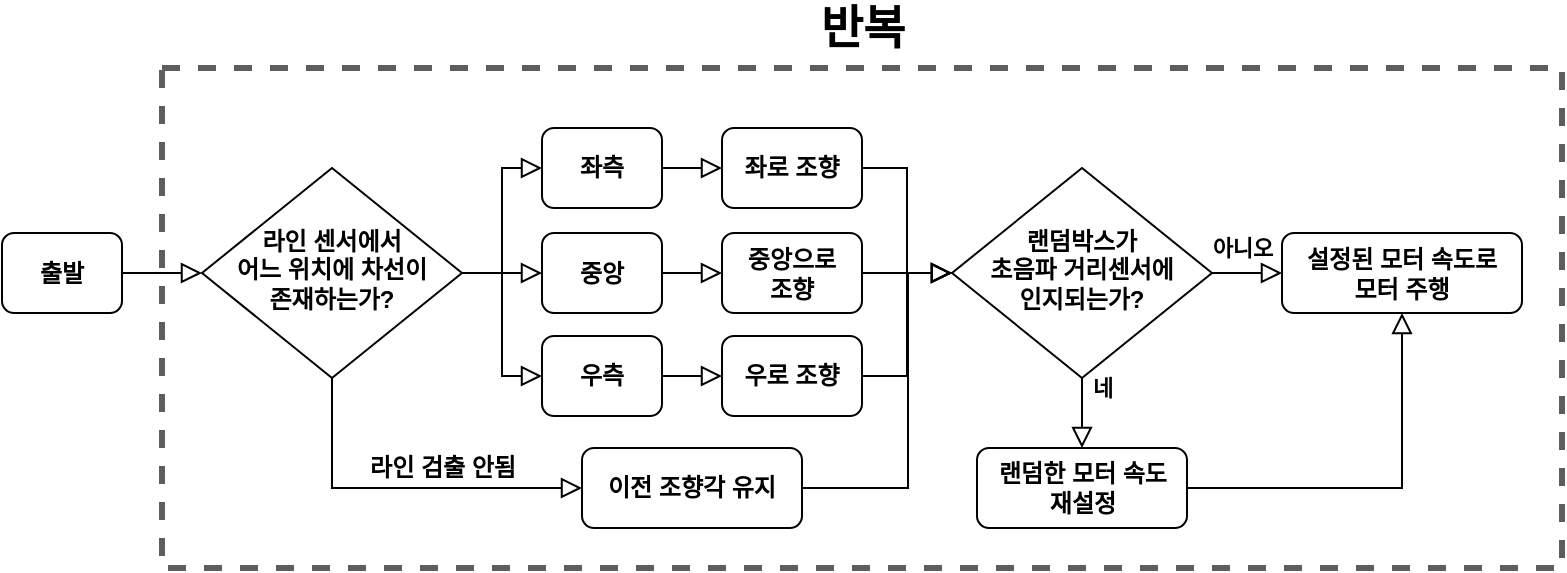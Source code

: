<mxfile type="github" version="12.5.1">
  <diagram id="C5RBs43oDa-KdzZeNtuy" name="Page-1">
    <mxGraphModel grid="1" dx="865" dy="480" gridSize="10" guides="1" tooltips="1" connect="1" arrows="1" fold="1" page="1" pageScale="1" pageWidth="1169" pageHeight="827" math="0" shadow="0">
      <root>
        <mxCell id="WIyWlLk6GJQsqaUBKTNV-0"/>
        <mxCell id="WIyWlLk6GJQsqaUBKTNV-1" parent="WIyWlLk6GJQsqaUBKTNV-0"/>
        <mxCell id="gYuljT_NruUoef0fMrFO-0" value="" parent="WIyWlLk6GJQsqaUBKTNV-1" vertex="1" style="rounded=0;whiteSpace=wrap;html=1;fillColor=none;dashed=1;strokeWidth=3;strokeColor=#5E5E5E;">
          <mxGeometry as="geometry" x="160" y="190" width="700" height="250"/>
        </mxCell>
        <mxCell id="GxkiA4aT5WZfQ0APfjsJ-1" value="출발" parent="WIyWlLk6GJQsqaUBKTNV-1" vertex="1" style="rounded=1;whiteSpace=wrap;html=1;fontSize=12;glass=0;strokeWidth=1;shadow=0;fontStyle=1">
          <mxGeometry as="geometry" x="80" y="272.5" width="60" height="40"/>
        </mxCell>
        <mxCell id="GxkiA4aT5WZfQ0APfjsJ-4" value="" parent="WIyWlLk6GJQsqaUBKTNV-1" style="rounded=0;html=1;jettySize=auto;orthogonalLoop=1;fontSize=11;endArrow=block;endFill=0;endSize=8;strokeWidth=1;shadow=0;labelBackgroundColor=none;edgeStyle=orthogonalEdgeStyle;exitX=1;exitY=0.5;exitDx=0;exitDy=0;entryX=0;entryY=0.5;entryDx=0;entryDy=0;" source="GxkiA4aT5WZfQ0APfjsJ-1" target="GxkiA4aT5WZfQ0APfjsJ-28" edge="1">
          <mxGeometry as="geometry" relative="1">
            <mxPoint as="sourcePoint" x="560" y="412.5"/>
            <mxPoint as="targetPoint" x="220" y="292.5"/>
          </mxGeometry>
        </mxCell>
        <mxCell id="GxkiA4aT5WZfQ0APfjsJ-28" value="라인 센서에서&lt;br&gt;어느 위치에 차선이&lt;br&gt;존재하는가?" parent="WIyWlLk6GJQsqaUBKTNV-1" vertex="1" style="rhombus;whiteSpace=wrap;html=1;shadow=0;fontFamily=Helvetica;fontSize=12;align=center;strokeWidth=1;spacing=6;spacingTop=-4;fontStyle=1">
          <mxGeometry as="geometry" x="180" y="240" width="130" height="105"/>
        </mxCell>
        <mxCell id="GxkiA4aT5WZfQ0APfjsJ-29" value="좌측" parent="WIyWlLk6GJQsqaUBKTNV-1" vertex="1" style="rounded=1;whiteSpace=wrap;html=1;fontSize=12;glass=0;strokeWidth=1;shadow=0;fontStyle=1">
          <mxGeometry as="geometry" x="350" y="220" width="60" height="40"/>
        </mxCell>
        <mxCell id="GxkiA4aT5WZfQ0APfjsJ-30" value="중앙" parent="WIyWlLk6GJQsqaUBKTNV-1" vertex="1" style="rounded=1;whiteSpace=wrap;html=1;fontSize=12;glass=0;strokeWidth=1;shadow=0;fontStyle=1">
          <mxGeometry as="geometry" x="350" y="272.5" width="60" height="40"/>
        </mxCell>
        <mxCell id="GxkiA4aT5WZfQ0APfjsJ-31" value="우측" parent="WIyWlLk6GJQsqaUBKTNV-1" vertex="1" style="rounded=1;whiteSpace=wrap;html=1;fontSize=12;glass=0;strokeWidth=1;shadow=0;fontStyle=1">
          <mxGeometry as="geometry" x="350" y="324" width="60" height="40"/>
        </mxCell>
        <mxCell id="GxkiA4aT5WZfQ0APfjsJ-32" value="" parent="WIyWlLk6GJQsqaUBKTNV-1" style="rounded=0;html=1;jettySize=auto;orthogonalLoop=1;fontSize=11;endArrow=block;endFill=0;endSize=8;strokeWidth=1;shadow=0;labelBackgroundColor=none;edgeStyle=orthogonalEdgeStyle;exitX=1;exitY=0.5;exitDx=0;exitDy=0;entryX=0;entryY=0.5;entryDx=0;entryDy=0;" source="GxkiA4aT5WZfQ0APfjsJ-28" target="GxkiA4aT5WZfQ0APfjsJ-29" edge="1">
          <mxGeometry as="geometry" relative="1">
            <mxPoint as="sourcePoint" x="140" y="303"/>
            <mxPoint as="targetPoint" x="180" y="303"/>
          </mxGeometry>
        </mxCell>
        <mxCell id="GxkiA4aT5WZfQ0APfjsJ-33" value="" parent="WIyWlLk6GJQsqaUBKTNV-1" style="rounded=0;html=1;jettySize=auto;orthogonalLoop=1;fontSize=11;endArrow=block;endFill=0;endSize=8;strokeWidth=1;shadow=0;labelBackgroundColor=none;edgeStyle=orthogonalEdgeStyle;exitX=1;exitY=0.5;exitDx=0;exitDy=0;entryX=0;entryY=0.5;entryDx=0;entryDy=0;" source="GxkiA4aT5WZfQ0APfjsJ-28" target="GxkiA4aT5WZfQ0APfjsJ-30" edge="1">
          <mxGeometry as="geometry" relative="1">
            <mxPoint as="sourcePoint" x="310" y="303"/>
            <mxPoint as="targetPoint" x="360" y="250"/>
          </mxGeometry>
        </mxCell>
        <mxCell id="GxkiA4aT5WZfQ0APfjsJ-34" value="" parent="WIyWlLk6GJQsqaUBKTNV-1" style="rounded=0;html=1;jettySize=auto;orthogonalLoop=1;fontSize=11;endArrow=block;endFill=0;endSize=8;strokeWidth=1;shadow=0;labelBackgroundColor=none;edgeStyle=orthogonalEdgeStyle;exitX=1;exitY=0.5;exitDx=0;exitDy=0;entryX=0;entryY=0.5;entryDx=0;entryDy=0;" source="GxkiA4aT5WZfQ0APfjsJ-28" target="GxkiA4aT5WZfQ0APfjsJ-31" edge="1">
          <mxGeometry as="geometry" relative="1">
            <mxPoint as="sourcePoint" x="310" y="303"/>
            <mxPoint as="targetPoint" x="360" y="303"/>
          </mxGeometry>
        </mxCell>
        <mxCell id="GxkiA4aT5WZfQ0APfjsJ-35" value="좌로 조향" parent="WIyWlLk6GJQsqaUBKTNV-1" vertex="1" style="rounded=1;whiteSpace=wrap;html=1;fontSize=12;glass=0;strokeWidth=1;shadow=0;fontStyle=1">
          <mxGeometry as="geometry" x="440" y="220" width="70" height="40"/>
        </mxCell>
        <mxCell id="GxkiA4aT5WZfQ0APfjsJ-36" value="중앙으로&lt;br&gt;조향" parent="WIyWlLk6GJQsqaUBKTNV-1" vertex="1" style="rounded=1;whiteSpace=wrap;html=1;fontSize=12;glass=0;strokeWidth=1;shadow=0;fontStyle=1">
          <mxGeometry as="geometry" x="440" y="272.5" width="70" height="40"/>
        </mxCell>
        <mxCell id="GxkiA4aT5WZfQ0APfjsJ-37" value="우로 조향" parent="WIyWlLk6GJQsqaUBKTNV-1" vertex="1" style="rounded=1;whiteSpace=wrap;html=1;fontSize=12;glass=0;strokeWidth=1;shadow=0;fontStyle=1">
          <mxGeometry as="geometry" x="440" y="324" width="70" height="40"/>
        </mxCell>
        <mxCell id="GxkiA4aT5WZfQ0APfjsJ-38" value="" parent="WIyWlLk6GJQsqaUBKTNV-1" style="rounded=0;html=1;jettySize=auto;orthogonalLoop=1;fontSize=11;endArrow=block;endFill=0;endSize=8;strokeWidth=1;shadow=0;labelBackgroundColor=none;edgeStyle=orthogonalEdgeStyle;exitX=1;exitY=0.5;exitDx=0;exitDy=0;entryX=0;entryY=0.5;entryDx=0;entryDy=0;" source="GxkiA4aT5WZfQ0APfjsJ-29" target="GxkiA4aT5WZfQ0APfjsJ-35" edge="1">
          <mxGeometry as="geometry" relative="1">
            <mxPoint as="sourcePoint" x="310" y="303"/>
            <mxPoint as="targetPoint" x="360" y="250"/>
          </mxGeometry>
        </mxCell>
        <mxCell id="GxkiA4aT5WZfQ0APfjsJ-39" value="" parent="WIyWlLk6GJQsqaUBKTNV-1" style="rounded=0;html=1;jettySize=auto;orthogonalLoop=1;fontSize=11;endArrow=block;endFill=0;endSize=8;strokeWidth=1;shadow=0;labelBackgroundColor=none;edgeStyle=orthogonalEdgeStyle;exitX=1;exitY=0.5;exitDx=0;exitDy=0;entryX=0;entryY=0.5;entryDx=0;entryDy=0;" source="GxkiA4aT5WZfQ0APfjsJ-30" target="GxkiA4aT5WZfQ0APfjsJ-36" edge="1">
          <mxGeometry as="geometry" relative="1">
            <mxPoint as="sourcePoint" x="420" y="250"/>
            <mxPoint as="targetPoint" x="420" y="270"/>
          </mxGeometry>
        </mxCell>
        <mxCell id="GxkiA4aT5WZfQ0APfjsJ-40" value="" parent="WIyWlLk6GJQsqaUBKTNV-1" style="rounded=0;html=1;jettySize=auto;orthogonalLoop=1;fontSize=11;endArrow=block;endFill=0;endSize=8;strokeWidth=1;shadow=0;labelBackgroundColor=none;edgeStyle=orthogonalEdgeStyle;exitX=1;exitY=0.5;exitDx=0;exitDy=0;entryX=0;entryY=0.5;entryDx=0;entryDy=0;" source="GxkiA4aT5WZfQ0APfjsJ-31" target="GxkiA4aT5WZfQ0APfjsJ-37" edge="1">
          <mxGeometry as="geometry" relative="1">
            <mxPoint as="sourcePoint" x="420" y="303"/>
            <mxPoint as="targetPoint" x="420" y="320"/>
          </mxGeometry>
        </mxCell>
        <mxCell id="GxkiA4aT5WZfQ0APfjsJ-41" value="랜덤박스가&lt;br&gt;초음파 거리센서에&lt;br&gt;인지되는가?" parent="WIyWlLk6GJQsqaUBKTNV-1" vertex="1" style="rhombus;whiteSpace=wrap;html=1;shadow=0;fontFamily=Helvetica;fontSize=12;align=center;strokeWidth=1;spacing=6;spacingTop=-4;fontStyle=1">
          <mxGeometry as="geometry" x="555" y="240" width="130" height="105"/>
        </mxCell>
        <mxCell id="GxkiA4aT5WZfQ0APfjsJ-42" value="" parent="WIyWlLk6GJQsqaUBKTNV-1" style="rounded=0;html=1;jettySize=auto;orthogonalLoop=1;fontSize=11;endArrow=block;endFill=0;endSize=8;strokeWidth=1;shadow=0;labelBackgroundColor=none;edgeStyle=orthogonalEdgeStyle;exitX=1;exitY=0.5;exitDx=0;exitDy=0;entryX=0;entryY=0.5;entryDx=0;entryDy=0;" source="GxkiA4aT5WZfQ0APfjsJ-35" target="GxkiA4aT5WZfQ0APfjsJ-41" edge="1">
          <mxGeometry as="geometry" relative="1">
            <mxPoint as="sourcePoint" x="320" y="303"/>
            <mxPoint as="targetPoint" x="360" y="250"/>
          </mxGeometry>
        </mxCell>
        <mxCell id="GxkiA4aT5WZfQ0APfjsJ-43" value="" parent="WIyWlLk6GJQsqaUBKTNV-1" style="rounded=0;html=1;jettySize=auto;orthogonalLoop=1;fontSize=11;endArrow=block;endFill=0;endSize=8;strokeWidth=1;shadow=0;labelBackgroundColor=none;edgeStyle=orthogonalEdgeStyle;exitX=1;exitY=0.5;exitDx=0;exitDy=0;entryX=0;entryY=0.5;entryDx=0;entryDy=0;" source="GxkiA4aT5WZfQ0APfjsJ-36" target="GxkiA4aT5WZfQ0APfjsJ-41" edge="1">
          <mxGeometry as="geometry" relative="1">
            <mxPoint as="sourcePoint" x="520" y="250"/>
            <mxPoint as="targetPoint" x="560" y="210"/>
          </mxGeometry>
        </mxCell>
        <mxCell id="GxkiA4aT5WZfQ0APfjsJ-44" value="" parent="WIyWlLk6GJQsqaUBKTNV-1" style="rounded=0;html=1;jettySize=auto;orthogonalLoop=1;fontSize=11;endArrow=block;endFill=0;endSize=8;strokeWidth=1;shadow=0;labelBackgroundColor=none;edgeStyle=orthogonalEdgeStyle;exitX=1;exitY=0.5;exitDx=0;exitDy=0;entryX=0;entryY=0.5;entryDx=0;entryDy=0;" source="GxkiA4aT5WZfQ0APfjsJ-37" target="GxkiA4aT5WZfQ0APfjsJ-41" edge="1">
          <mxGeometry as="geometry" relative="1">
            <mxPoint as="sourcePoint" x="520" y="250"/>
            <mxPoint as="targetPoint" x="530" y="310"/>
          </mxGeometry>
        </mxCell>
        <mxCell id="GxkiA4aT5WZfQ0APfjsJ-46" value="&lt;b&gt;네&lt;/b&gt;" parent="WIyWlLk6GJQsqaUBKTNV-1" style="edgeStyle=orthogonalEdgeStyle;rounded=0;html=1;jettySize=auto;orthogonalLoop=1;fontSize=11;endArrow=block;endFill=0;endSize=8;strokeWidth=1;shadow=0;labelBackgroundColor=none;exitX=0.5;exitY=1;exitDx=0;exitDy=0;entryX=0.5;entryY=0;entryDx=0;entryDy=0;" source="GxkiA4aT5WZfQ0APfjsJ-41" target="GxkiA4aT5WZfQ0APfjsJ-47" edge="1">
          <mxGeometry as="geometry" x="-0.72" y="10" relative="1">
            <mxPoint as="offset"/>
            <mxPoint as="sourcePoint" x="510" y="530"/>
            <mxPoint as="targetPoint" x="620" y="410"/>
          </mxGeometry>
        </mxCell>
        <mxCell id="GxkiA4aT5WZfQ0APfjsJ-47" value="랜덤한 모터 속도&lt;br&gt;재설정" parent="WIyWlLk6GJQsqaUBKTNV-1" vertex="1" style="rounded=1;whiteSpace=wrap;html=1;fontSize=12;glass=0;strokeWidth=1;shadow=0;fontStyle=1">
          <mxGeometry as="geometry" x="567.5" y="380" width="105" height="40"/>
        </mxCell>
        <mxCell id="GxkiA4aT5WZfQ0APfjsJ-48" value="설정된 모터 속도로&lt;br&gt;모터 주행" parent="WIyWlLk6GJQsqaUBKTNV-1" vertex="1" style="rounded=1;whiteSpace=wrap;html=1;fontSize=12;glass=0;strokeWidth=1;shadow=0;fontStyle=1">
          <mxGeometry as="geometry" x="720" y="272.5" width="120" height="40"/>
        </mxCell>
        <mxCell id="GxkiA4aT5WZfQ0APfjsJ-49" value="&lt;b&gt;아니오&lt;/b&gt;" parent="WIyWlLk6GJQsqaUBKTNV-1" style="rounded=0;html=1;jettySize=auto;orthogonalLoop=1;fontSize=11;endArrow=block;endFill=0;endSize=8;strokeWidth=1;shadow=0;labelBackgroundColor=none;edgeStyle=orthogonalEdgeStyle;exitX=1;exitY=0.5;exitDx=0;exitDy=0;entryX=0;entryY=0.5;entryDx=0;entryDy=0;" source="GxkiA4aT5WZfQ0APfjsJ-41" target="GxkiA4aT5WZfQ0APfjsJ-48" edge="1">
          <mxGeometry as="geometry" x="-0.143" y="13" relative="1">
            <mxPoint as="offset"/>
            <mxPoint as="sourcePoint" x="630" y="450"/>
            <mxPoint as="targetPoint" x="630" y="480"/>
          </mxGeometry>
        </mxCell>
        <mxCell id="GxkiA4aT5WZfQ0APfjsJ-51" value="" parent="WIyWlLk6GJQsqaUBKTNV-1" style="rounded=0;html=1;jettySize=auto;orthogonalLoop=1;fontSize=11;endArrow=block;endFill=0;endSize=8;strokeWidth=1;shadow=0;labelBackgroundColor=none;edgeStyle=orthogonalEdgeStyle;exitX=1;exitY=0.5;exitDx=0;exitDy=0;entryX=0.5;entryY=1;entryDx=0;entryDy=0;" source="GxkiA4aT5WZfQ0APfjsJ-47" target="GxkiA4aT5WZfQ0APfjsJ-48" edge="1">
          <mxGeometry as="geometry" relative="1">
            <mxPoint as="sourcePoint" x="520.2" y="354"/>
            <mxPoint as="targetPoint" x="565" y="302.4"/>
          </mxGeometry>
        </mxCell>
        <mxCell id="gYuljT_NruUoef0fMrFO-3" value="이전 조향각 유지" parent="WIyWlLk6GJQsqaUBKTNV-1" vertex="1" style="rounded=1;whiteSpace=wrap;html=1;fontSize=12;glass=0;strokeWidth=1;shadow=0;fontStyle=1">
          <mxGeometry as="geometry" x="370" y="380" width="110" height="40"/>
        </mxCell>
        <mxCell id="gYuljT_NruUoef0fMrFO-4" value="" parent="WIyWlLk6GJQsqaUBKTNV-1" style="rounded=0;html=1;jettySize=auto;orthogonalLoop=1;fontSize=11;endArrow=block;endFill=0;endSize=8;strokeWidth=1;shadow=0;labelBackgroundColor=none;edgeStyle=orthogonalEdgeStyle;exitX=0.5;exitY=1;exitDx=0;exitDy=0;entryX=0;entryY=0.5;entryDx=0;entryDy=0;" source="GxkiA4aT5WZfQ0APfjsJ-28" target="gYuljT_NruUoef0fMrFO-3" edge="1">
          <mxGeometry as="geometry" relative="1">
            <mxPoint as="sourcePoint" x="150" y="303"/>
            <mxPoint as="targetPoint" x="190" y="303"/>
          </mxGeometry>
        </mxCell>
        <mxCell id="gYuljT_NruUoef0fMrFO-5" value="" parent="WIyWlLk6GJQsqaUBKTNV-1" style="rounded=0;html=1;jettySize=auto;orthogonalLoop=1;fontSize=11;endArrow=block;endFill=0;endSize=8;strokeWidth=1;shadow=0;labelBackgroundColor=none;edgeStyle=orthogonalEdgeStyle;exitX=1;exitY=0.5;exitDx=0;exitDy=0;entryX=0;entryY=0.5;entryDx=0;entryDy=0;" source="gYuljT_NruUoef0fMrFO-3" target="GxkiA4aT5WZfQ0APfjsJ-41" edge="1">
          <mxGeometry as="geometry" relative="1">
            <mxPoint as="sourcePoint" x="483" y="400"/>
            <mxPoint as="targetPoint" x="550" y="293"/>
            <Array as="points">
              <mxPoint x="533" y="400"/>
              <mxPoint x="533" y="293"/>
            </Array>
          </mxGeometry>
        </mxCell>
        <mxCell id="gYuljT_NruUoef0fMrFO-6" value="&lt;b&gt;라인 검출 안됨&lt;br&gt;&lt;/b&gt;" parent="WIyWlLk6GJQsqaUBKTNV-1" vertex="1" style="text;html=1;align=center;verticalAlign=middle;resizable=0;points=[];autosize=1;">
          <mxGeometry as="geometry" x="250" y="380" width="100" height="20"/>
        </mxCell>
        <mxCell id="gYuljT_NruUoef0fMrFO-8" value="&lt;b style=&quot;font-size: 23px&quot;&gt;&lt;font style=&quot;font-size: 23px&quot;&gt;반복&lt;/font&gt;&lt;br&gt;&lt;/b&gt;" parent="WIyWlLk6GJQsqaUBKTNV-1" vertex="1" style="text;html=1;align=center;verticalAlign=middle;resizable=0;points=[];autosize=1;">
          <mxGeometry as="geometry" x="480" y="160" width="60" height="20"/>
        </mxCell>
      </root>
    </mxGraphModel>
  </diagram>
</mxfile>
